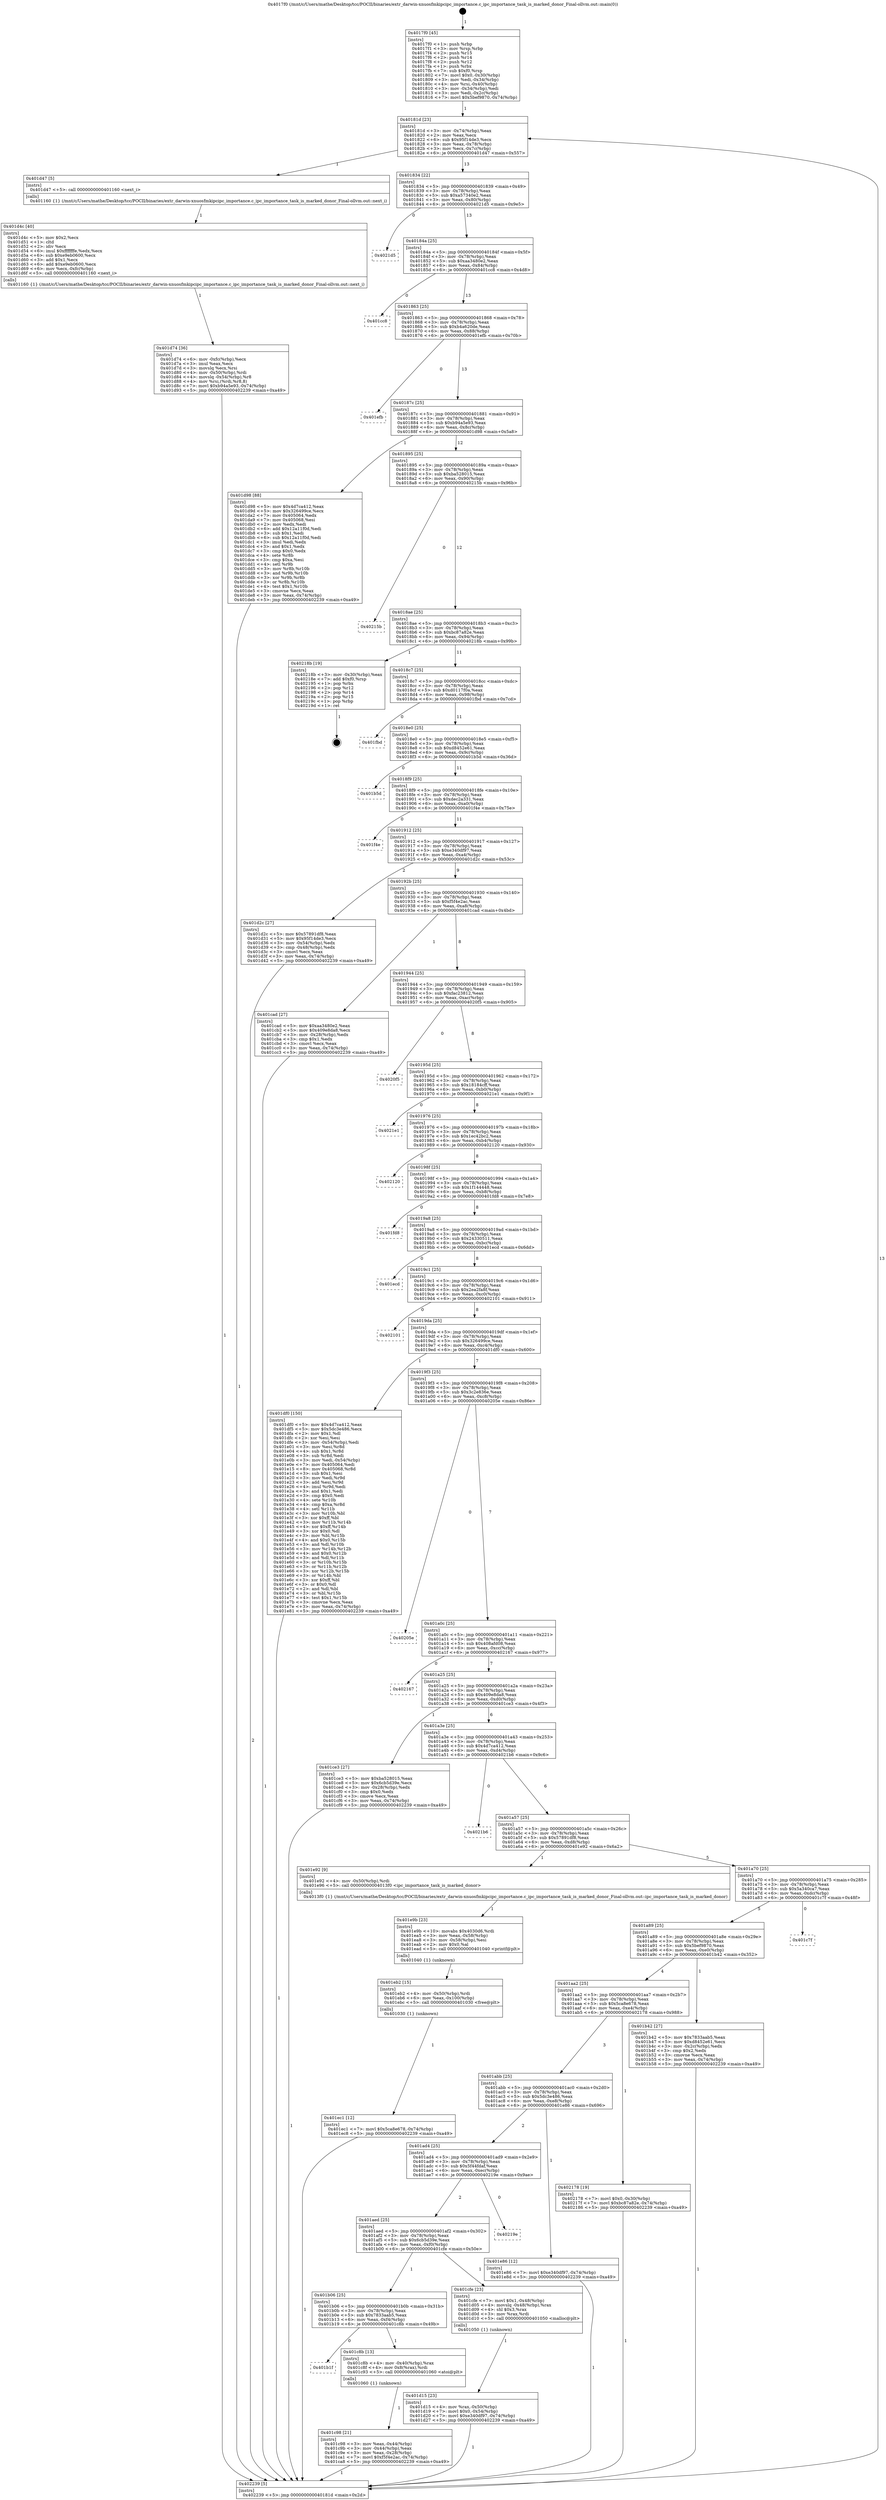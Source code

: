 digraph "0x4017f0" {
  label = "0x4017f0 (/mnt/c/Users/mathe/Desktop/tcc/POCII/binaries/extr_darwin-xnuosfmkipcipc_importance.c_ipc_importance_task_is_marked_donor_Final-ollvm.out::main(0))"
  labelloc = "t"
  node[shape=record]

  Entry [label="",width=0.3,height=0.3,shape=circle,fillcolor=black,style=filled]
  "0x40181d" [label="{
     0x40181d [23]\l
     | [instrs]\l
     &nbsp;&nbsp;0x40181d \<+3\>: mov -0x74(%rbp),%eax\l
     &nbsp;&nbsp;0x401820 \<+2\>: mov %eax,%ecx\l
     &nbsp;&nbsp;0x401822 \<+6\>: sub $0x95f14de3,%ecx\l
     &nbsp;&nbsp;0x401828 \<+3\>: mov %eax,-0x78(%rbp)\l
     &nbsp;&nbsp;0x40182b \<+3\>: mov %ecx,-0x7c(%rbp)\l
     &nbsp;&nbsp;0x40182e \<+6\>: je 0000000000401d47 \<main+0x557\>\l
  }"]
  "0x401d47" [label="{
     0x401d47 [5]\l
     | [instrs]\l
     &nbsp;&nbsp;0x401d47 \<+5\>: call 0000000000401160 \<next_i\>\l
     | [calls]\l
     &nbsp;&nbsp;0x401160 \{1\} (/mnt/c/Users/mathe/Desktop/tcc/POCII/binaries/extr_darwin-xnuosfmkipcipc_importance.c_ipc_importance_task_is_marked_donor_Final-ollvm.out::next_i)\l
  }"]
  "0x401834" [label="{
     0x401834 [22]\l
     | [instrs]\l
     &nbsp;&nbsp;0x401834 \<+5\>: jmp 0000000000401839 \<main+0x49\>\l
     &nbsp;&nbsp;0x401839 \<+3\>: mov -0x78(%rbp),%eax\l
     &nbsp;&nbsp;0x40183c \<+5\>: sub $0xa57340e2,%eax\l
     &nbsp;&nbsp;0x401841 \<+3\>: mov %eax,-0x80(%rbp)\l
     &nbsp;&nbsp;0x401844 \<+6\>: je 00000000004021d5 \<main+0x9e5\>\l
  }"]
  Exit [label="",width=0.3,height=0.3,shape=circle,fillcolor=black,style=filled,peripheries=2]
  "0x4021d5" [label="{
     0x4021d5\l
  }", style=dashed]
  "0x40184a" [label="{
     0x40184a [25]\l
     | [instrs]\l
     &nbsp;&nbsp;0x40184a \<+5\>: jmp 000000000040184f \<main+0x5f\>\l
     &nbsp;&nbsp;0x40184f \<+3\>: mov -0x78(%rbp),%eax\l
     &nbsp;&nbsp;0x401852 \<+5\>: sub $0xaa3480e2,%eax\l
     &nbsp;&nbsp;0x401857 \<+6\>: mov %eax,-0x84(%rbp)\l
     &nbsp;&nbsp;0x40185d \<+6\>: je 0000000000401cc8 \<main+0x4d8\>\l
  }"]
  "0x401ec1" [label="{
     0x401ec1 [12]\l
     | [instrs]\l
     &nbsp;&nbsp;0x401ec1 \<+7\>: movl $0x5ca8e678,-0x74(%rbp)\l
     &nbsp;&nbsp;0x401ec8 \<+5\>: jmp 0000000000402239 \<main+0xa49\>\l
  }"]
  "0x401cc8" [label="{
     0x401cc8\l
  }", style=dashed]
  "0x401863" [label="{
     0x401863 [25]\l
     | [instrs]\l
     &nbsp;&nbsp;0x401863 \<+5\>: jmp 0000000000401868 \<main+0x78\>\l
     &nbsp;&nbsp;0x401868 \<+3\>: mov -0x78(%rbp),%eax\l
     &nbsp;&nbsp;0x40186b \<+5\>: sub $0xb4a620de,%eax\l
     &nbsp;&nbsp;0x401870 \<+6\>: mov %eax,-0x88(%rbp)\l
     &nbsp;&nbsp;0x401876 \<+6\>: je 0000000000401efb \<main+0x70b\>\l
  }"]
  "0x401eb2" [label="{
     0x401eb2 [15]\l
     | [instrs]\l
     &nbsp;&nbsp;0x401eb2 \<+4\>: mov -0x50(%rbp),%rdi\l
     &nbsp;&nbsp;0x401eb6 \<+6\>: mov %eax,-0x100(%rbp)\l
     &nbsp;&nbsp;0x401ebc \<+5\>: call 0000000000401030 \<free@plt\>\l
     | [calls]\l
     &nbsp;&nbsp;0x401030 \{1\} (unknown)\l
  }"]
  "0x401efb" [label="{
     0x401efb\l
  }", style=dashed]
  "0x40187c" [label="{
     0x40187c [25]\l
     | [instrs]\l
     &nbsp;&nbsp;0x40187c \<+5\>: jmp 0000000000401881 \<main+0x91\>\l
     &nbsp;&nbsp;0x401881 \<+3\>: mov -0x78(%rbp),%eax\l
     &nbsp;&nbsp;0x401884 \<+5\>: sub $0xb94a5e93,%eax\l
     &nbsp;&nbsp;0x401889 \<+6\>: mov %eax,-0x8c(%rbp)\l
     &nbsp;&nbsp;0x40188f \<+6\>: je 0000000000401d98 \<main+0x5a8\>\l
  }"]
  "0x401e9b" [label="{
     0x401e9b [23]\l
     | [instrs]\l
     &nbsp;&nbsp;0x401e9b \<+10\>: movabs $0x4030d6,%rdi\l
     &nbsp;&nbsp;0x401ea5 \<+3\>: mov %eax,-0x58(%rbp)\l
     &nbsp;&nbsp;0x401ea8 \<+3\>: mov -0x58(%rbp),%esi\l
     &nbsp;&nbsp;0x401eab \<+2\>: mov $0x0,%al\l
     &nbsp;&nbsp;0x401ead \<+5\>: call 0000000000401040 \<printf@plt\>\l
     | [calls]\l
     &nbsp;&nbsp;0x401040 \{1\} (unknown)\l
  }"]
  "0x401d98" [label="{
     0x401d98 [88]\l
     | [instrs]\l
     &nbsp;&nbsp;0x401d98 \<+5\>: mov $0x4d7ca412,%eax\l
     &nbsp;&nbsp;0x401d9d \<+5\>: mov $0x326499ce,%ecx\l
     &nbsp;&nbsp;0x401da2 \<+7\>: mov 0x405064,%edx\l
     &nbsp;&nbsp;0x401da9 \<+7\>: mov 0x405068,%esi\l
     &nbsp;&nbsp;0x401db0 \<+2\>: mov %edx,%edi\l
     &nbsp;&nbsp;0x401db2 \<+6\>: add $0x12a11f0d,%edi\l
     &nbsp;&nbsp;0x401db8 \<+3\>: sub $0x1,%edi\l
     &nbsp;&nbsp;0x401dbb \<+6\>: sub $0x12a11f0d,%edi\l
     &nbsp;&nbsp;0x401dc1 \<+3\>: imul %edi,%edx\l
     &nbsp;&nbsp;0x401dc4 \<+3\>: and $0x1,%edx\l
     &nbsp;&nbsp;0x401dc7 \<+3\>: cmp $0x0,%edx\l
     &nbsp;&nbsp;0x401dca \<+4\>: sete %r8b\l
     &nbsp;&nbsp;0x401dce \<+3\>: cmp $0xa,%esi\l
     &nbsp;&nbsp;0x401dd1 \<+4\>: setl %r9b\l
     &nbsp;&nbsp;0x401dd5 \<+3\>: mov %r8b,%r10b\l
     &nbsp;&nbsp;0x401dd8 \<+3\>: and %r9b,%r10b\l
     &nbsp;&nbsp;0x401ddb \<+3\>: xor %r9b,%r8b\l
     &nbsp;&nbsp;0x401dde \<+3\>: or %r8b,%r10b\l
     &nbsp;&nbsp;0x401de1 \<+4\>: test $0x1,%r10b\l
     &nbsp;&nbsp;0x401de5 \<+3\>: cmovne %ecx,%eax\l
     &nbsp;&nbsp;0x401de8 \<+3\>: mov %eax,-0x74(%rbp)\l
     &nbsp;&nbsp;0x401deb \<+5\>: jmp 0000000000402239 \<main+0xa49\>\l
  }"]
  "0x401895" [label="{
     0x401895 [25]\l
     | [instrs]\l
     &nbsp;&nbsp;0x401895 \<+5\>: jmp 000000000040189a \<main+0xaa\>\l
     &nbsp;&nbsp;0x40189a \<+3\>: mov -0x78(%rbp),%eax\l
     &nbsp;&nbsp;0x40189d \<+5\>: sub $0xba528015,%eax\l
     &nbsp;&nbsp;0x4018a2 \<+6\>: mov %eax,-0x90(%rbp)\l
     &nbsp;&nbsp;0x4018a8 \<+6\>: je 000000000040215b \<main+0x96b\>\l
  }"]
  "0x401d74" [label="{
     0x401d74 [36]\l
     | [instrs]\l
     &nbsp;&nbsp;0x401d74 \<+6\>: mov -0xfc(%rbp),%ecx\l
     &nbsp;&nbsp;0x401d7a \<+3\>: imul %eax,%ecx\l
     &nbsp;&nbsp;0x401d7d \<+3\>: movslq %ecx,%rsi\l
     &nbsp;&nbsp;0x401d80 \<+4\>: mov -0x50(%rbp),%rdi\l
     &nbsp;&nbsp;0x401d84 \<+4\>: movslq -0x54(%rbp),%r8\l
     &nbsp;&nbsp;0x401d88 \<+4\>: mov %rsi,(%rdi,%r8,8)\l
     &nbsp;&nbsp;0x401d8c \<+7\>: movl $0xb94a5e93,-0x74(%rbp)\l
     &nbsp;&nbsp;0x401d93 \<+5\>: jmp 0000000000402239 \<main+0xa49\>\l
  }"]
  "0x40215b" [label="{
     0x40215b\l
  }", style=dashed]
  "0x4018ae" [label="{
     0x4018ae [25]\l
     | [instrs]\l
     &nbsp;&nbsp;0x4018ae \<+5\>: jmp 00000000004018b3 \<main+0xc3\>\l
     &nbsp;&nbsp;0x4018b3 \<+3\>: mov -0x78(%rbp),%eax\l
     &nbsp;&nbsp;0x4018b6 \<+5\>: sub $0xbc87a82e,%eax\l
     &nbsp;&nbsp;0x4018bb \<+6\>: mov %eax,-0x94(%rbp)\l
     &nbsp;&nbsp;0x4018c1 \<+6\>: je 000000000040218b \<main+0x99b\>\l
  }"]
  "0x401d4c" [label="{
     0x401d4c [40]\l
     | [instrs]\l
     &nbsp;&nbsp;0x401d4c \<+5\>: mov $0x2,%ecx\l
     &nbsp;&nbsp;0x401d51 \<+1\>: cltd\l
     &nbsp;&nbsp;0x401d52 \<+2\>: idiv %ecx\l
     &nbsp;&nbsp;0x401d54 \<+6\>: imul $0xfffffffe,%edx,%ecx\l
     &nbsp;&nbsp;0x401d5a \<+6\>: sub $0xe9eb0600,%ecx\l
     &nbsp;&nbsp;0x401d60 \<+3\>: add $0x1,%ecx\l
     &nbsp;&nbsp;0x401d63 \<+6\>: add $0xe9eb0600,%ecx\l
     &nbsp;&nbsp;0x401d69 \<+6\>: mov %ecx,-0xfc(%rbp)\l
     &nbsp;&nbsp;0x401d6f \<+5\>: call 0000000000401160 \<next_i\>\l
     | [calls]\l
     &nbsp;&nbsp;0x401160 \{1\} (/mnt/c/Users/mathe/Desktop/tcc/POCII/binaries/extr_darwin-xnuosfmkipcipc_importance.c_ipc_importance_task_is_marked_donor_Final-ollvm.out::next_i)\l
  }"]
  "0x40218b" [label="{
     0x40218b [19]\l
     | [instrs]\l
     &nbsp;&nbsp;0x40218b \<+3\>: mov -0x30(%rbp),%eax\l
     &nbsp;&nbsp;0x40218e \<+7\>: add $0xf0,%rsp\l
     &nbsp;&nbsp;0x402195 \<+1\>: pop %rbx\l
     &nbsp;&nbsp;0x402196 \<+2\>: pop %r12\l
     &nbsp;&nbsp;0x402198 \<+2\>: pop %r14\l
     &nbsp;&nbsp;0x40219a \<+2\>: pop %r15\l
     &nbsp;&nbsp;0x40219c \<+1\>: pop %rbp\l
     &nbsp;&nbsp;0x40219d \<+1\>: ret\l
  }"]
  "0x4018c7" [label="{
     0x4018c7 [25]\l
     | [instrs]\l
     &nbsp;&nbsp;0x4018c7 \<+5\>: jmp 00000000004018cc \<main+0xdc\>\l
     &nbsp;&nbsp;0x4018cc \<+3\>: mov -0x78(%rbp),%eax\l
     &nbsp;&nbsp;0x4018cf \<+5\>: sub $0xd0117f0a,%eax\l
     &nbsp;&nbsp;0x4018d4 \<+6\>: mov %eax,-0x98(%rbp)\l
     &nbsp;&nbsp;0x4018da \<+6\>: je 0000000000401fbd \<main+0x7cd\>\l
  }"]
  "0x401d15" [label="{
     0x401d15 [23]\l
     | [instrs]\l
     &nbsp;&nbsp;0x401d15 \<+4\>: mov %rax,-0x50(%rbp)\l
     &nbsp;&nbsp;0x401d19 \<+7\>: movl $0x0,-0x54(%rbp)\l
     &nbsp;&nbsp;0x401d20 \<+7\>: movl $0xe340df97,-0x74(%rbp)\l
     &nbsp;&nbsp;0x401d27 \<+5\>: jmp 0000000000402239 \<main+0xa49\>\l
  }"]
  "0x401fbd" [label="{
     0x401fbd\l
  }", style=dashed]
  "0x4018e0" [label="{
     0x4018e0 [25]\l
     | [instrs]\l
     &nbsp;&nbsp;0x4018e0 \<+5\>: jmp 00000000004018e5 \<main+0xf5\>\l
     &nbsp;&nbsp;0x4018e5 \<+3\>: mov -0x78(%rbp),%eax\l
     &nbsp;&nbsp;0x4018e8 \<+5\>: sub $0xd8452e61,%eax\l
     &nbsp;&nbsp;0x4018ed \<+6\>: mov %eax,-0x9c(%rbp)\l
     &nbsp;&nbsp;0x4018f3 \<+6\>: je 0000000000401b5d \<main+0x36d\>\l
  }"]
  "0x401c98" [label="{
     0x401c98 [21]\l
     | [instrs]\l
     &nbsp;&nbsp;0x401c98 \<+3\>: mov %eax,-0x44(%rbp)\l
     &nbsp;&nbsp;0x401c9b \<+3\>: mov -0x44(%rbp),%eax\l
     &nbsp;&nbsp;0x401c9e \<+3\>: mov %eax,-0x28(%rbp)\l
     &nbsp;&nbsp;0x401ca1 \<+7\>: movl $0xf5f4e2ac,-0x74(%rbp)\l
     &nbsp;&nbsp;0x401ca8 \<+5\>: jmp 0000000000402239 \<main+0xa49\>\l
  }"]
  "0x401b5d" [label="{
     0x401b5d\l
  }", style=dashed]
  "0x4018f9" [label="{
     0x4018f9 [25]\l
     | [instrs]\l
     &nbsp;&nbsp;0x4018f9 \<+5\>: jmp 00000000004018fe \<main+0x10e\>\l
     &nbsp;&nbsp;0x4018fe \<+3\>: mov -0x78(%rbp),%eax\l
     &nbsp;&nbsp;0x401901 \<+5\>: sub $0xdec2a331,%eax\l
     &nbsp;&nbsp;0x401906 \<+6\>: mov %eax,-0xa0(%rbp)\l
     &nbsp;&nbsp;0x40190c \<+6\>: je 0000000000401f4e \<main+0x75e\>\l
  }"]
  "0x401b1f" [label="{
     0x401b1f\l
  }", style=dashed]
  "0x401f4e" [label="{
     0x401f4e\l
  }", style=dashed]
  "0x401912" [label="{
     0x401912 [25]\l
     | [instrs]\l
     &nbsp;&nbsp;0x401912 \<+5\>: jmp 0000000000401917 \<main+0x127\>\l
     &nbsp;&nbsp;0x401917 \<+3\>: mov -0x78(%rbp),%eax\l
     &nbsp;&nbsp;0x40191a \<+5\>: sub $0xe340df97,%eax\l
     &nbsp;&nbsp;0x40191f \<+6\>: mov %eax,-0xa4(%rbp)\l
     &nbsp;&nbsp;0x401925 \<+6\>: je 0000000000401d2c \<main+0x53c\>\l
  }"]
  "0x401c8b" [label="{
     0x401c8b [13]\l
     | [instrs]\l
     &nbsp;&nbsp;0x401c8b \<+4\>: mov -0x40(%rbp),%rax\l
     &nbsp;&nbsp;0x401c8f \<+4\>: mov 0x8(%rax),%rdi\l
     &nbsp;&nbsp;0x401c93 \<+5\>: call 0000000000401060 \<atoi@plt\>\l
     | [calls]\l
     &nbsp;&nbsp;0x401060 \{1\} (unknown)\l
  }"]
  "0x401d2c" [label="{
     0x401d2c [27]\l
     | [instrs]\l
     &nbsp;&nbsp;0x401d2c \<+5\>: mov $0x57891df8,%eax\l
     &nbsp;&nbsp;0x401d31 \<+5\>: mov $0x95f14de3,%ecx\l
     &nbsp;&nbsp;0x401d36 \<+3\>: mov -0x54(%rbp),%edx\l
     &nbsp;&nbsp;0x401d39 \<+3\>: cmp -0x48(%rbp),%edx\l
     &nbsp;&nbsp;0x401d3c \<+3\>: cmovl %ecx,%eax\l
     &nbsp;&nbsp;0x401d3f \<+3\>: mov %eax,-0x74(%rbp)\l
     &nbsp;&nbsp;0x401d42 \<+5\>: jmp 0000000000402239 \<main+0xa49\>\l
  }"]
  "0x40192b" [label="{
     0x40192b [25]\l
     | [instrs]\l
     &nbsp;&nbsp;0x40192b \<+5\>: jmp 0000000000401930 \<main+0x140\>\l
     &nbsp;&nbsp;0x401930 \<+3\>: mov -0x78(%rbp),%eax\l
     &nbsp;&nbsp;0x401933 \<+5\>: sub $0xf5f4e2ac,%eax\l
     &nbsp;&nbsp;0x401938 \<+6\>: mov %eax,-0xa8(%rbp)\l
     &nbsp;&nbsp;0x40193e \<+6\>: je 0000000000401cad \<main+0x4bd\>\l
  }"]
  "0x401b06" [label="{
     0x401b06 [25]\l
     | [instrs]\l
     &nbsp;&nbsp;0x401b06 \<+5\>: jmp 0000000000401b0b \<main+0x31b\>\l
     &nbsp;&nbsp;0x401b0b \<+3\>: mov -0x78(%rbp),%eax\l
     &nbsp;&nbsp;0x401b0e \<+5\>: sub $0x7833aab5,%eax\l
     &nbsp;&nbsp;0x401b13 \<+6\>: mov %eax,-0xf4(%rbp)\l
     &nbsp;&nbsp;0x401b19 \<+6\>: je 0000000000401c8b \<main+0x49b\>\l
  }"]
  "0x401cad" [label="{
     0x401cad [27]\l
     | [instrs]\l
     &nbsp;&nbsp;0x401cad \<+5\>: mov $0xaa3480e2,%eax\l
     &nbsp;&nbsp;0x401cb2 \<+5\>: mov $0x409e8da8,%ecx\l
     &nbsp;&nbsp;0x401cb7 \<+3\>: mov -0x28(%rbp),%edx\l
     &nbsp;&nbsp;0x401cba \<+3\>: cmp $0x1,%edx\l
     &nbsp;&nbsp;0x401cbd \<+3\>: cmovl %ecx,%eax\l
     &nbsp;&nbsp;0x401cc0 \<+3\>: mov %eax,-0x74(%rbp)\l
     &nbsp;&nbsp;0x401cc3 \<+5\>: jmp 0000000000402239 \<main+0xa49\>\l
  }"]
  "0x401944" [label="{
     0x401944 [25]\l
     | [instrs]\l
     &nbsp;&nbsp;0x401944 \<+5\>: jmp 0000000000401949 \<main+0x159\>\l
     &nbsp;&nbsp;0x401949 \<+3\>: mov -0x78(%rbp),%eax\l
     &nbsp;&nbsp;0x40194c \<+5\>: sub $0xfac23812,%eax\l
     &nbsp;&nbsp;0x401951 \<+6\>: mov %eax,-0xac(%rbp)\l
     &nbsp;&nbsp;0x401957 \<+6\>: je 00000000004020f5 \<main+0x905\>\l
  }"]
  "0x401cfe" [label="{
     0x401cfe [23]\l
     | [instrs]\l
     &nbsp;&nbsp;0x401cfe \<+7\>: movl $0x1,-0x48(%rbp)\l
     &nbsp;&nbsp;0x401d05 \<+4\>: movslq -0x48(%rbp),%rax\l
     &nbsp;&nbsp;0x401d09 \<+4\>: shl $0x3,%rax\l
     &nbsp;&nbsp;0x401d0d \<+3\>: mov %rax,%rdi\l
     &nbsp;&nbsp;0x401d10 \<+5\>: call 0000000000401050 \<malloc@plt\>\l
     | [calls]\l
     &nbsp;&nbsp;0x401050 \{1\} (unknown)\l
  }"]
  "0x4020f5" [label="{
     0x4020f5\l
  }", style=dashed]
  "0x40195d" [label="{
     0x40195d [25]\l
     | [instrs]\l
     &nbsp;&nbsp;0x40195d \<+5\>: jmp 0000000000401962 \<main+0x172\>\l
     &nbsp;&nbsp;0x401962 \<+3\>: mov -0x78(%rbp),%eax\l
     &nbsp;&nbsp;0x401965 \<+5\>: sub $0x18184cff,%eax\l
     &nbsp;&nbsp;0x40196a \<+6\>: mov %eax,-0xb0(%rbp)\l
     &nbsp;&nbsp;0x401970 \<+6\>: je 00000000004021e1 \<main+0x9f1\>\l
  }"]
  "0x401aed" [label="{
     0x401aed [25]\l
     | [instrs]\l
     &nbsp;&nbsp;0x401aed \<+5\>: jmp 0000000000401af2 \<main+0x302\>\l
     &nbsp;&nbsp;0x401af2 \<+3\>: mov -0x78(%rbp),%eax\l
     &nbsp;&nbsp;0x401af5 \<+5\>: sub $0x6cb5d39e,%eax\l
     &nbsp;&nbsp;0x401afa \<+6\>: mov %eax,-0xf0(%rbp)\l
     &nbsp;&nbsp;0x401b00 \<+6\>: je 0000000000401cfe \<main+0x50e\>\l
  }"]
  "0x4021e1" [label="{
     0x4021e1\l
  }", style=dashed]
  "0x401976" [label="{
     0x401976 [25]\l
     | [instrs]\l
     &nbsp;&nbsp;0x401976 \<+5\>: jmp 000000000040197b \<main+0x18b\>\l
     &nbsp;&nbsp;0x40197b \<+3\>: mov -0x78(%rbp),%eax\l
     &nbsp;&nbsp;0x40197e \<+5\>: sub $0x1ec42bc2,%eax\l
     &nbsp;&nbsp;0x401983 \<+6\>: mov %eax,-0xb4(%rbp)\l
     &nbsp;&nbsp;0x401989 \<+6\>: je 0000000000402120 \<main+0x930\>\l
  }"]
  "0x40219e" [label="{
     0x40219e\l
  }", style=dashed]
  "0x402120" [label="{
     0x402120\l
  }", style=dashed]
  "0x40198f" [label="{
     0x40198f [25]\l
     | [instrs]\l
     &nbsp;&nbsp;0x40198f \<+5\>: jmp 0000000000401994 \<main+0x1a4\>\l
     &nbsp;&nbsp;0x401994 \<+3\>: mov -0x78(%rbp),%eax\l
     &nbsp;&nbsp;0x401997 \<+5\>: sub $0x1f144448,%eax\l
     &nbsp;&nbsp;0x40199c \<+6\>: mov %eax,-0xb8(%rbp)\l
     &nbsp;&nbsp;0x4019a2 \<+6\>: je 0000000000401fd8 \<main+0x7e8\>\l
  }"]
  "0x401ad4" [label="{
     0x401ad4 [25]\l
     | [instrs]\l
     &nbsp;&nbsp;0x401ad4 \<+5\>: jmp 0000000000401ad9 \<main+0x2e9\>\l
     &nbsp;&nbsp;0x401ad9 \<+3\>: mov -0x78(%rbp),%eax\l
     &nbsp;&nbsp;0x401adc \<+5\>: sub $0x5f44fdaf,%eax\l
     &nbsp;&nbsp;0x401ae1 \<+6\>: mov %eax,-0xec(%rbp)\l
     &nbsp;&nbsp;0x401ae7 \<+6\>: je 000000000040219e \<main+0x9ae\>\l
  }"]
  "0x401fd8" [label="{
     0x401fd8\l
  }", style=dashed]
  "0x4019a8" [label="{
     0x4019a8 [25]\l
     | [instrs]\l
     &nbsp;&nbsp;0x4019a8 \<+5\>: jmp 00000000004019ad \<main+0x1bd\>\l
     &nbsp;&nbsp;0x4019ad \<+3\>: mov -0x78(%rbp),%eax\l
     &nbsp;&nbsp;0x4019b0 \<+5\>: sub $0x24330511,%eax\l
     &nbsp;&nbsp;0x4019b5 \<+6\>: mov %eax,-0xbc(%rbp)\l
     &nbsp;&nbsp;0x4019bb \<+6\>: je 0000000000401ecd \<main+0x6dd\>\l
  }"]
  "0x401e86" [label="{
     0x401e86 [12]\l
     | [instrs]\l
     &nbsp;&nbsp;0x401e86 \<+7\>: movl $0xe340df97,-0x74(%rbp)\l
     &nbsp;&nbsp;0x401e8d \<+5\>: jmp 0000000000402239 \<main+0xa49\>\l
  }"]
  "0x401ecd" [label="{
     0x401ecd\l
  }", style=dashed]
  "0x4019c1" [label="{
     0x4019c1 [25]\l
     | [instrs]\l
     &nbsp;&nbsp;0x4019c1 \<+5\>: jmp 00000000004019c6 \<main+0x1d6\>\l
     &nbsp;&nbsp;0x4019c6 \<+3\>: mov -0x78(%rbp),%eax\l
     &nbsp;&nbsp;0x4019c9 \<+5\>: sub $0x2ea2fa8f,%eax\l
     &nbsp;&nbsp;0x4019ce \<+6\>: mov %eax,-0xc0(%rbp)\l
     &nbsp;&nbsp;0x4019d4 \<+6\>: je 0000000000402101 \<main+0x911\>\l
  }"]
  "0x401abb" [label="{
     0x401abb [25]\l
     | [instrs]\l
     &nbsp;&nbsp;0x401abb \<+5\>: jmp 0000000000401ac0 \<main+0x2d0\>\l
     &nbsp;&nbsp;0x401ac0 \<+3\>: mov -0x78(%rbp),%eax\l
     &nbsp;&nbsp;0x401ac3 \<+5\>: sub $0x5dc3e486,%eax\l
     &nbsp;&nbsp;0x401ac8 \<+6\>: mov %eax,-0xe8(%rbp)\l
     &nbsp;&nbsp;0x401ace \<+6\>: je 0000000000401e86 \<main+0x696\>\l
  }"]
  "0x402101" [label="{
     0x402101\l
  }", style=dashed]
  "0x4019da" [label="{
     0x4019da [25]\l
     | [instrs]\l
     &nbsp;&nbsp;0x4019da \<+5\>: jmp 00000000004019df \<main+0x1ef\>\l
     &nbsp;&nbsp;0x4019df \<+3\>: mov -0x78(%rbp),%eax\l
     &nbsp;&nbsp;0x4019e2 \<+5\>: sub $0x326499ce,%eax\l
     &nbsp;&nbsp;0x4019e7 \<+6\>: mov %eax,-0xc4(%rbp)\l
     &nbsp;&nbsp;0x4019ed \<+6\>: je 0000000000401df0 \<main+0x600\>\l
  }"]
  "0x402178" [label="{
     0x402178 [19]\l
     | [instrs]\l
     &nbsp;&nbsp;0x402178 \<+7\>: movl $0x0,-0x30(%rbp)\l
     &nbsp;&nbsp;0x40217f \<+7\>: movl $0xbc87a82e,-0x74(%rbp)\l
     &nbsp;&nbsp;0x402186 \<+5\>: jmp 0000000000402239 \<main+0xa49\>\l
  }"]
  "0x401df0" [label="{
     0x401df0 [150]\l
     | [instrs]\l
     &nbsp;&nbsp;0x401df0 \<+5\>: mov $0x4d7ca412,%eax\l
     &nbsp;&nbsp;0x401df5 \<+5\>: mov $0x5dc3e486,%ecx\l
     &nbsp;&nbsp;0x401dfa \<+2\>: mov $0x1,%dl\l
     &nbsp;&nbsp;0x401dfc \<+2\>: xor %esi,%esi\l
     &nbsp;&nbsp;0x401dfe \<+3\>: mov -0x54(%rbp),%edi\l
     &nbsp;&nbsp;0x401e01 \<+3\>: mov %esi,%r8d\l
     &nbsp;&nbsp;0x401e04 \<+4\>: sub $0x1,%r8d\l
     &nbsp;&nbsp;0x401e08 \<+3\>: sub %r8d,%edi\l
     &nbsp;&nbsp;0x401e0b \<+3\>: mov %edi,-0x54(%rbp)\l
     &nbsp;&nbsp;0x401e0e \<+7\>: mov 0x405064,%edi\l
     &nbsp;&nbsp;0x401e15 \<+8\>: mov 0x405068,%r8d\l
     &nbsp;&nbsp;0x401e1d \<+3\>: sub $0x1,%esi\l
     &nbsp;&nbsp;0x401e20 \<+3\>: mov %edi,%r9d\l
     &nbsp;&nbsp;0x401e23 \<+3\>: add %esi,%r9d\l
     &nbsp;&nbsp;0x401e26 \<+4\>: imul %r9d,%edi\l
     &nbsp;&nbsp;0x401e2a \<+3\>: and $0x1,%edi\l
     &nbsp;&nbsp;0x401e2d \<+3\>: cmp $0x0,%edi\l
     &nbsp;&nbsp;0x401e30 \<+4\>: sete %r10b\l
     &nbsp;&nbsp;0x401e34 \<+4\>: cmp $0xa,%r8d\l
     &nbsp;&nbsp;0x401e38 \<+4\>: setl %r11b\l
     &nbsp;&nbsp;0x401e3c \<+3\>: mov %r10b,%bl\l
     &nbsp;&nbsp;0x401e3f \<+3\>: xor $0xff,%bl\l
     &nbsp;&nbsp;0x401e42 \<+3\>: mov %r11b,%r14b\l
     &nbsp;&nbsp;0x401e45 \<+4\>: xor $0xff,%r14b\l
     &nbsp;&nbsp;0x401e49 \<+3\>: xor $0x0,%dl\l
     &nbsp;&nbsp;0x401e4c \<+3\>: mov %bl,%r15b\l
     &nbsp;&nbsp;0x401e4f \<+4\>: and $0x0,%r15b\l
     &nbsp;&nbsp;0x401e53 \<+3\>: and %dl,%r10b\l
     &nbsp;&nbsp;0x401e56 \<+3\>: mov %r14b,%r12b\l
     &nbsp;&nbsp;0x401e59 \<+4\>: and $0x0,%r12b\l
     &nbsp;&nbsp;0x401e5d \<+3\>: and %dl,%r11b\l
     &nbsp;&nbsp;0x401e60 \<+3\>: or %r10b,%r15b\l
     &nbsp;&nbsp;0x401e63 \<+3\>: or %r11b,%r12b\l
     &nbsp;&nbsp;0x401e66 \<+3\>: xor %r12b,%r15b\l
     &nbsp;&nbsp;0x401e69 \<+3\>: or %r14b,%bl\l
     &nbsp;&nbsp;0x401e6c \<+3\>: xor $0xff,%bl\l
     &nbsp;&nbsp;0x401e6f \<+3\>: or $0x0,%dl\l
     &nbsp;&nbsp;0x401e72 \<+2\>: and %dl,%bl\l
     &nbsp;&nbsp;0x401e74 \<+3\>: or %bl,%r15b\l
     &nbsp;&nbsp;0x401e77 \<+4\>: test $0x1,%r15b\l
     &nbsp;&nbsp;0x401e7b \<+3\>: cmovne %ecx,%eax\l
     &nbsp;&nbsp;0x401e7e \<+3\>: mov %eax,-0x74(%rbp)\l
     &nbsp;&nbsp;0x401e81 \<+5\>: jmp 0000000000402239 \<main+0xa49\>\l
  }"]
  "0x4019f3" [label="{
     0x4019f3 [25]\l
     | [instrs]\l
     &nbsp;&nbsp;0x4019f3 \<+5\>: jmp 00000000004019f8 \<main+0x208\>\l
     &nbsp;&nbsp;0x4019f8 \<+3\>: mov -0x78(%rbp),%eax\l
     &nbsp;&nbsp;0x4019fb \<+5\>: sub $0x3c2e836e,%eax\l
     &nbsp;&nbsp;0x401a00 \<+6\>: mov %eax,-0xc8(%rbp)\l
     &nbsp;&nbsp;0x401a06 \<+6\>: je 000000000040205e \<main+0x86e\>\l
  }"]
  "0x4017f0" [label="{
     0x4017f0 [45]\l
     | [instrs]\l
     &nbsp;&nbsp;0x4017f0 \<+1\>: push %rbp\l
     &nbsp;&nbsp;0x4017f1 \<+3\>: mov %rsp,%rbp\l
     &nbsp;&nbsp;0x4017f4 \<+2\>: push %r15\l
     &nbsp;&nbsp;0x4017f6 \<+2\>: push %r14\l
     &nbsp;&nbsp;0x4017f8 \<+2\>: push %r12\l
     &nbsp;&nbsp;0x4017fa \<+1\>: push %rbx\l
     &nbsp;&nbsp;0x4017fb \<+7\>: sub $0xf0,%rsp\l
     &nbsp;&nbsp;0x401802 \<+7\>: movl $0x0,-0x30(%rbp)\l
     &nbsp;&nbsp;0x401809 \<+3\>: mov %edi,-0x34(%rbp)\l
     &nbsp;&nbsp;0x40180c \<+4\>: mov %rsi,-0x40(%rbp)\l
     &nbsp;&nbsp;0x401810 \<+3\>: mov -0x34(%rbp),%edi\l
     &nbsp;&nbsp;0x401813 \<+3\>: mov %edi,-0x2c(%rbp)\l
     &nbsp;&nbsp;0x401816 \<+7\>: movl $0x5bef9870,-0x74(%rbp)\l
  }"]
  "0x40205e" [label="{
     0x40205e\l
  }", style=dashed]
  "0x401a0c" [label="{
     0x401a0c [25]\l
     | [instrs]\l
     &nbsp;&nbsp;0x401a0c \<+5\>: jmp 0000000000401a11 \<main+0x221\>\l
     &nbsp;&nbsp;0x401a11 \<+3\>: mov -0x78(%rbp),%eax\l
     &nbsp;&nbsp;0x401a14 \<+5\>: sub $0x408afd08,%eax\l
     &nbsp;&nbsp;0x401a19 \<+6\>: mov %eax,-0xcc(%rbp)\l
     &nbsp;&nbsp;0x401a1f \<+6\>: je 0000000000402167 \<main+0x977\>\l
  }"]
  "0x402239" [label="{
     0x402239 [5]\l
     | [instrs]\l
     &nbsp;&nbsp;0x402239 \<+5\>: jmp 000000000040181d \<main+0x2d\>\l
  }"]
  "0x402167" [label="{
     0x402167\l
  }", style=dashed]
  "0x401a25" [label="{
     0x401a25 [25]\l
     | [instrs]\l
     &nbsp;&nbsp;0x401a25 \<+5\>: jmp 0000000000401a2a \<main+0x23a\>\l
     &nbsp;&nbsp;0x401a2a \<+3\>: mov -0x78(%rbp),%eax\l
     &nbsp;&nbsp;0x401a2d \<+5\>: sub $0x409e8da8,%eax\l
     &nbsp;&nbsp;0x401a32 \<+6\>: mov %eax,-0xd0(%rbp)\l
     &nbsp;&nbsp;0x401a38 \<+6\>: je 0000000000401ce3 \<main+0x4f3\>\l
  }"]
  "0x401aa2" [label="{
     0x401aa2 [25]\l
     | [instrs]\l
     &nbsp;&nbsp;0x401aa2 \<+5\>: jmp 0000000000401aa7 \<main+0x2b7\>\l
     &nbsp;&nbsp;0x401aa7 \<+3\>: mov -0x78(%rbp),%eax\l
     &nbsp;&nbsp;0x401aaa \<+5\>: sub $0x5ca8e678,%eax\l
     &nbsp;&nbsp;0x401aaf \<+6\>: mov %eax,-0xe4(%rbp)\l
     &nbsp;&nbsp;0x401ab5 \<+6\>: je 0000000000402178 \<main+0x988\>\l
  }"]
  "0x401ce3" [label="{
     0x401ce3 [27]\l
     | [instrs]\l
     &nbsp;&nbsp;0x401ce3 \<+5\>: mov $0xba528015,%eax\l
     &nbsp;&nbsp;0x401ce8 \<+5\>: mov $0x6cb5d39e,%ecx\l
     &nbsp;&nbsp;0x401ced \<+3\>: mov -0x28(%rbp),%edx\l
     &nbsp;&nbsp;0x401cf0 \<+3\>: cmp $0x0,%edx\l
     &nbsp;&nbsp;0x401cf3 \<+3\>: cmove %ecx,%eax\l
     &nbsp;&nbsp;0x401cf6 \<+3\>: mov %eax,-0x74(%rbp)\l
     &nbsp;&nbsp;0x401cf9 \<+5\>: jmp 0000000000402239 \<main+0xa49\>\l
  }"]
  "0x401a3e" [label="{
     0x401a3e [25]\l
     | [instrs]\l
     &nbsp;&nbsp;0x401a3e \<+5\>: jmp 0000000000401a43 \<main+0x253\>\l
     &nbsp;&nbsp;0x401a43 \<+3\>: mov -0x78(%rbp),%eax\l
     &nbsp;&nbsp;0x401a46 \<+5\>: sub $0x4d7ca412,%eax\l
     &nbsp;&nbsp;0x401a4b \<+6\>: mov %eax,-0xd4(%rbp)\l
     &nbsp;&nbsp;0x401a51 \<+6\>: je 00000000004021b6 \<main+0x9c6\>\l
  }"]
  "0x401b42" [label="{
     0x401b42 [27]\l
     | [instrs]\l
     &nbsp;&nbsp;0x401b42 \<+5\>: mov $0x7833aab5,%eax\l
     &nbsp;&nbsp;0x401b47 \<+5\>: mov $0xd8452e61,%ecx\l
     &nbsp;&nbsp;0x401b4c \<+3\>: mov -0x2c(%rbp),%edx\l
     &nbsp;&nbsp;0x401b4f \<+3\>: cmp $0x2,%edx\l
     &nbsp;&nbsp;0x401b52 \<+3\>: cmovne %ecx,%eax\l
     &nbsp;&nbsp;0x401b55 \<+3\>: mov %eax,-0x74(%rbp)\l
     &nbsp;&nbsp;0x401b58 \<+5\>: jmp 0000000000402239 \<main+0xa49\>\l
  }"]
  "0x4021b6" [label="{
     0x4021b6\l
  }", style=dashed]
  "0x401a57" [label="{
     0x401a57 [25]\l
     | [instrs]\l
     &nbsp;&nbsp;0x401a57 \<+5\>: jmp 0000000000401a5c \<main+0x26c\>\l
     &nbsp;&nbsp;0x401a5c \<+3\>: mov -0x78(%rbp),%eax\l
     &nbsp;&nbsp;0x401a5f \<+5\>: sub $0x57891df8,%eax\l
     &nbsp;&nbsp;0x401a64 \<+6\>: mov %eax,-0xd8(%rbp)\l
     &nbsp;&nbsp;0x401a6a \<+6\>: je 0000000000401e92 \<main+0x6a2\>\l
  }"]
  "0x401a89" [label="{
     0x401a89 [25]\l
     | [instrs]\l
     &nbsp;&nbsp;0x401a89 \<+5\>: jmp 0000000000401a8e \<main+0x29e\>\l
     &nbsp;&nbsp;0x401a8e \<+3\>: mov -0x78(%rbp),%eax\l
     &nbsp;&nbsp;0x401a91 \<+5\>: sub $0x5bef9870,%eax\l
     &nbsp;&nbsp;0x401a96 \<+6\>: mov %eax,-0xe0(%rbp)\l
     &nbsp;&nbsp;0x401a9c \<+6\>: je 0000000000401b42 \<main+0x352\>\l
  }"]
  "0x401e92" [label="{
     0x401e92 [9]\l
     | [instrs]\l
     &nbsp;&nbsp;0x401e92 \<+4\>: mov -0x50(%rbp),%rdi\l
     &nbsp;&nbsp;0x401e96 \<+5\>: call 00000000004013f0 \<ipc_importance_task_is_marked_donor\>\l
     | [calls]\l
     &nbsp;&nbsp;0x4013f0 \{1\} (/mnt/c/Users/mathe/Desktop/tcc/POCII/binaries/extr_darwin-xnuosfmkipcipc_importance.c_ipc_importance_task_is_marked_donor_Final-ollvm.out::ipc_importance_task_is_marked_donor)\l
  }"]
  "0x401a70" [label="{
     0x401a70 [25]\l
     | [instrs]\l
     &nbsp;&nbsp;0x401a70 \<+5\>: jmp 0000000000401a75 \<main+0x285\>\l
     &nbsp;&nbsp;0x401a75 \<+3\>: mov -0x78(%rbp),%eax\l
     &nbsp;&nbsp;0x401a78 \<+5\>: sub $0x5a340ca7,%eax\l
     &nbsp;&nbsp;0x401a7d \<+6\>: mov %eax,-0xdc(%rbp)\l
     &nbsp;&nbsp;0x401a83 \<+6\>: je 0000000000401c7f \<main+0x48f\>\l
  }"]
  "0x401c7f" [label="{
     0x401c7f\l
  }", style=dashed]
  Entry -> "0x4017f0" [label=" 1"]
  "0x40181d" -> "0x401d47" [label=" 1"]
  "0x40181d" -> "0x401834" [label=" 13"]
  "0x40218b" -> Exit [label=" 1"]
  "0x401834" -> "0x4021d5" [label=" 0"]
  "0x401834" -> "0x40184a" [label=" 13"]
  "0x402178" -> "0x402239" [label=" 1"]
  "0x40184a" -> "0x401cc8" [label=" 0"]
  "0x40184a" -> "0x401863" [label=" 13"]
  "0x401ec1" -> "0x402239" [label=" 1"]
  "0x401863" -> "0x401efb" [label=" 0"]
  "0x401863" -> "0x40187c" [label=" 13"]
  "0x401eb2" -> "0x401ec1" [label=" 1"]
  "0x40187c" -> "0x401d98" [label=" 1"]
  "0x40187c" -> "0x401895" [label=" 12"]
  "0x401e9b" -> "0x401eb2" [label=" 1"]
  "0x401895" -> "0x40215b" [label=" 0"]
  "0x401895" -> "0x4018ae" [label=" 12"]
  "0x401e92" -> "0x401e9b" [label=" 1"]
  "0x4018ae" -> "0x40218b" [label=" 1"]
  "0x4018ae" -> "0x4018c7" [label=" 11"]
  "0x401e86" -> "0x402239" [label=" 1"]
  "0x4018c7" -> "0x401fbd" [label=" 0"]
  "0x4018c7" -> "0x4018e0" [label=" 11"]
  "0x401df0" -> "0x402239" [label=" 1"]
  "0x4018e0" -> "0x401b5d" [label=" 0"]
  "0x4018e0" -> "0x4018f9" [label=" 11"]
  "0x401d98" -> "0x402239" [label=" 1"]
  "0x4018f9" -> "0x401f4e" [label=" 0"]
  "0x4018f9" -> "0x401912" [label=" 11"]
  "0x401d74" -> "0x402239" [label=" 1"]
  "0x401912" -> "0x401d2c" [label=" 2"]
  "0x401912" -> "0x40192b" [label=" 9"]
  "0x401d4c" -> "0x401d74" [label=" 1"]
  "0x40192b" -> "0x401cad" [label=" 1"]
  "0x40192b" -> "0x401944" [label=" 8"]
  "0x401d2c" -> "0x402239" [label=" 2"]
  "0x401944" -> "0x4020f5" [label=" 0"]
  "0x401944" -> "0x40195d" [label=" 8"]
  "0x401d15" -> "0x402239" [label=" 1"]
  "0x40195d" -> "0x4021e1" [label=" 0"]
  "0x40195d" -> "0x401976" [label=" 8"]
  "0x401ce3" -> "0x402239" [label=" 1"]
  "0x401976" -> "0x402120" [label=" 0"]
  "0x401976" -> "0x40198f" [label=" 8"]
  "0x401cad" -> "0x402239" [label=" 1"]
  "0x40198f" -> "0x401fd8" [label=" 0"]
  "0x40198f" -> "0x4019a8" [label=" 8"]
  "0x401c8b" -> "0x401c98" [label=" 1"]
  "0x4019a8" -> "0x401ecd" [label=" 0"]
  "0x4019a8" -> "0x4019c1" [label=" 8"]
  "0x401b06" -> "0x401b1f" [label=" 0"]
  "0x4019c1" -> "0x402101" [label=" 0"]
  "0x4019c1" -> "0x4019da" [label=" 8"]
  "0x401d47" -> "0x401d4c" [label=" 1"]
  "0x4019da" -> "0x401df0" [label=" 1"]
  "0x4019da" -> "0x4019f3" [label=" 7"]
  "0x401aed" -> "0x401b06" [label=" 1"]
  "0x4019f3" -> "0x40205e" [label=" 0"]
  "0x4019f3" -> "0x401a0c" [label=" 7"]
  "0x401cfe" -> "0x401d15" [label=" 1"]
  "0x401a0c" -> "0x402167" [label=" 0"]
  "0x401a0c" -> "0x401a25" [label=" 7"]
  "0x401ad4" -> "0x401aed" [label=" 2"]
  "0x401a25" -> "0x401ce3" [label=" 1"]
  "0x401a25" -> "0x401a3e" [label=" 6"]
  "0x401ad4" -> "0x40219e" [label=" 0"]
  "0x401a3e" -> "0x4021b6" [label=" 0"]
  "0x401a3e" -> "0x401a57" [label=" 6"]
  "0x401c98" -> "0x402239" [label=" 1"]
  "0x401a57" -> "0x401e92" [label=" 1"]
  "0x401a57" -> "0x401a70" [label=" 5"]
  "0x401abb" -> "0x401e86" [label=" 1"]
  "0x401a70" -> "0x401c7f" [label=" 0"]
  "0x401a70" -> "0x401a89" [label=" 5"]
  "0x401abb" -> "0x401ad4" [label=" 2"]
  "0x401a89" -> "0x401b42" [label=" 1"]
  "0x401a89" -> "0x401aa2" [label=" 4"]
  "0x401b42" -> "0x402239" [label=" 1"]
  "0x4017f0" -> "0x40181d" [label=" 1"]
  "0x402239" -> "0x40181d" [label=" 13"]
  "0x401aed" -> "0x401cfe" [label=" 1"]
  "0x401aa2" -> "0x402178" [label=" 1"]
  "0x401aa2" -> "0x401abb" [label=" 3"]
  "0x401b06" -> "0x401c8b" [label=" 1"]
}
